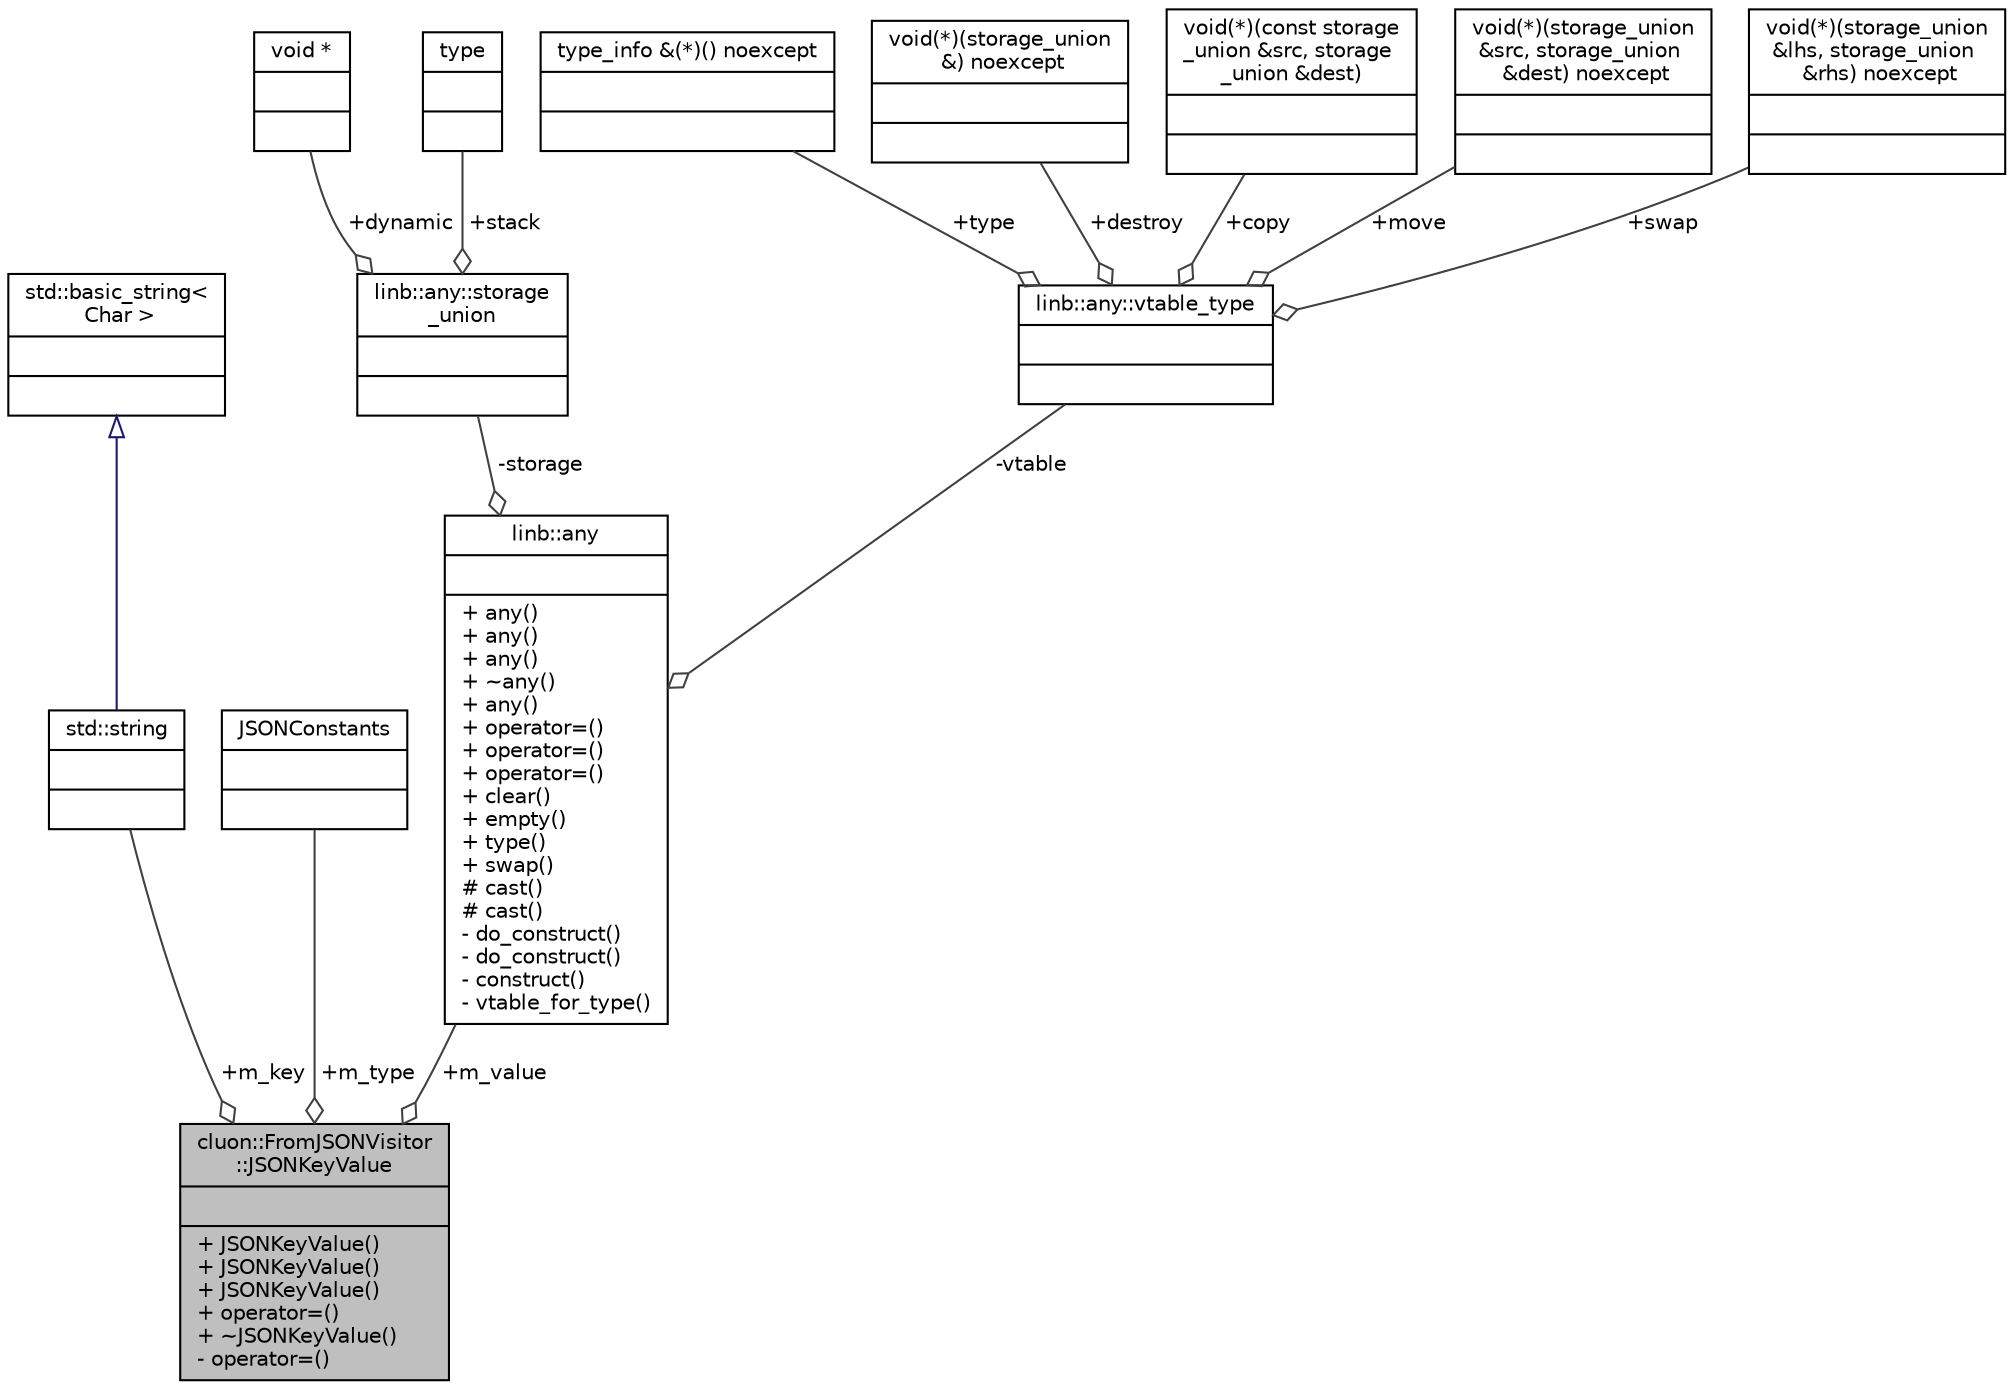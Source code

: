 digraph "cluon::FromJSONVisitor::JSONKeyValue"
{
 // LATEX_PDF_SIZE
  edge [fontname="Helvetica",fontsize="10",labelfontname="Helvetica",labelfontsize="10"];
  node [fontname="Helvetica",fontsize="10",shape=record];
  Node1 [label="{cluon::FromJSONVisitor\l::JSONKeyValue\n||+ JSONKeyValue()\l+ JSONKeyValue()\l+ JSONKeyValue()\l+ operator=()\l+ ~JSONKeyValue()\l- operator=()\l}",height=0.2,width=0.4,color="black", fillcolor="grey75", style="filled", fontcolor="black",tooltip=" "];
  Node2 -> Node1 [color="grey25",fontsize="10",style="solid",label=" +m_key" ,arrowhead="odiamond",fontname="Helvetica"];
  Node2 [label="{std::string\n||}",height=0.2,width=0.4,color="black", fillcolor="white", style="filled",tooltip=" "];
  Node3 -> Node2 [dir="back",color="midnightblue",fontsize="10",style="solid",arrowtail="onormal",fontname="Helvetica"];
  Node3 [label="{std::basic_string\<\l Char \>\n||}",height=0.2,width=0.4,color="black", fillcolor="white", style="filled",tooltip=" "];
  Node4 -> Node1 [color="grey25",fontsize="10",style="solid",label=" +m_type" ,arrowhead="odiamond",fontname="Helvetica"];
  Node4 [label="{JSONConstants\n||}",height=0.2,width=0.4,color="black", fillcolor="white", style="filled",tooltip=" "];
  Node5 -> Node1 [color="grey25",fontsize="10",style="solid",label=" +m_value" ,arrowhead="odiamond",fontname="Helvetica"];
  Node5 [label="{linb::any\n||+ any()\l+ any()\l+ any()\l+ ~any()\l+ any()\l+ operator=()\l+ operator=()\l+ operator=()\l+ clear()\l+ empty()\l+ type()\l+ swap()\l# cast()\l# cast()\l- do_construct()\l- do_construct()\l- construct()\l- vtable_for_type()\l}",height=0.2,width=0.4,color="black", fillcolor="white", style="filled",URL="$classlinb_1_1any.html",tooltip=" "];
  Node6 -> Node5 [color="grey25",fontsize="10",style="solid",label=" -storage" ,arrowhead="odiamond",fontname="Helvetica"];
  Node6 [label="{linb::any::storage\l_union\n||}",height=0.2,width=0.4,color="black", fillcolor="white", style="filled",URL="$unionlinb_1_1any_1_1storage__union.html",tooltip=" "];
  Node7 -> Node6 [color="grey25",fontsize="10",style="solid",label=" +dynamic" ,arrowhead="odiamond",fontname="Helvetica"];
  Node7 [label="{void *\n||}",height=0.2,width=0.4,color="black", fillcolor="white", style="filled",tooltip=" "];
  Node8 -> Node6 [color="grey25",fontsize="10",style="solid",label=" +stack" ,arrowhead="odiamond",fontname="Helvetica"];
  Node8 [label="{type\n||}",height=0.2,width=0.4,color="black", fillcolor="white", style="filled",tooltip=" "];
  Node9 -> Node5 [color="grey25",fontsize="10",style="solid",label=" -vtable" ,arrowhead="odiamond",fontname="Helvetica"];
  Node9 [label="{linb::any::vtable_type\n||}",height=0.2,width=0.4,color="black", fillcolor="white", style="filled",URL="$structlinb_1_1any_1_1vtable__type.html",tooltip="Base VTable specification."];
  Node10 -> Node9 [color="grey25",fontsize="10",style="solid",label=" +type" ,arrowhead="odiamond",fontname="Helvetica"];
  Node10 [label="{type_info &(*)() noexcept\n||}",height=0.2,width=0.4,color="black", fillcolor="white", style="filled",tooltip=" "];
  Node11 -> Node9 [color="grey25",fontsize="10",style="solid",label=" +destroy" ,arrowhead="odiamond",fontname="Helvetica"];
  Node11 [label="{void(*)(storage_union\l &) noexcept\n||}",height=0.2,width=0.4,color="black", fillcolor="white", style="filled",tooltip=" "];
  Node12 -> Node9 [color="grey25",fontsize="10",style="solid",label=" +copy" ,arrowhead="odiamond",fontname="Helvetica"];
  Node12 [label="{void(*)(const storage\l_union &src, storage\l_union &dest)\n||}",height=0.2,width=0.4,color="black", fillcolor="white", style="filled",tooltip=" "];
  Node13 -> Node9 [color="grey25",fontsize="10",style="solid",label=" +move" ,arrowhead="odiamond",fontname="Helvetica"];
  Node13 [label="{void(*)(storage_union\l &src, storage_union\l &dest) noexcept\n||}",height=0.2,width=0.4,color="black", fillcolor="white", style="filled",tooltip=" "];
  Node14 -> Node9 [color="grey25",fontsize="10",style="solid",label=" +swap" ,arrowhead="odiamond",fontname="Helvetica"];
  Node14 [label="{void(*)(storage_union\l &lhs, storage_union\l &rhs) noexcept\n||}",height=0.2,width=0.4,color="black", fillcolor="white", style="filled",tooltip=" "];
}
